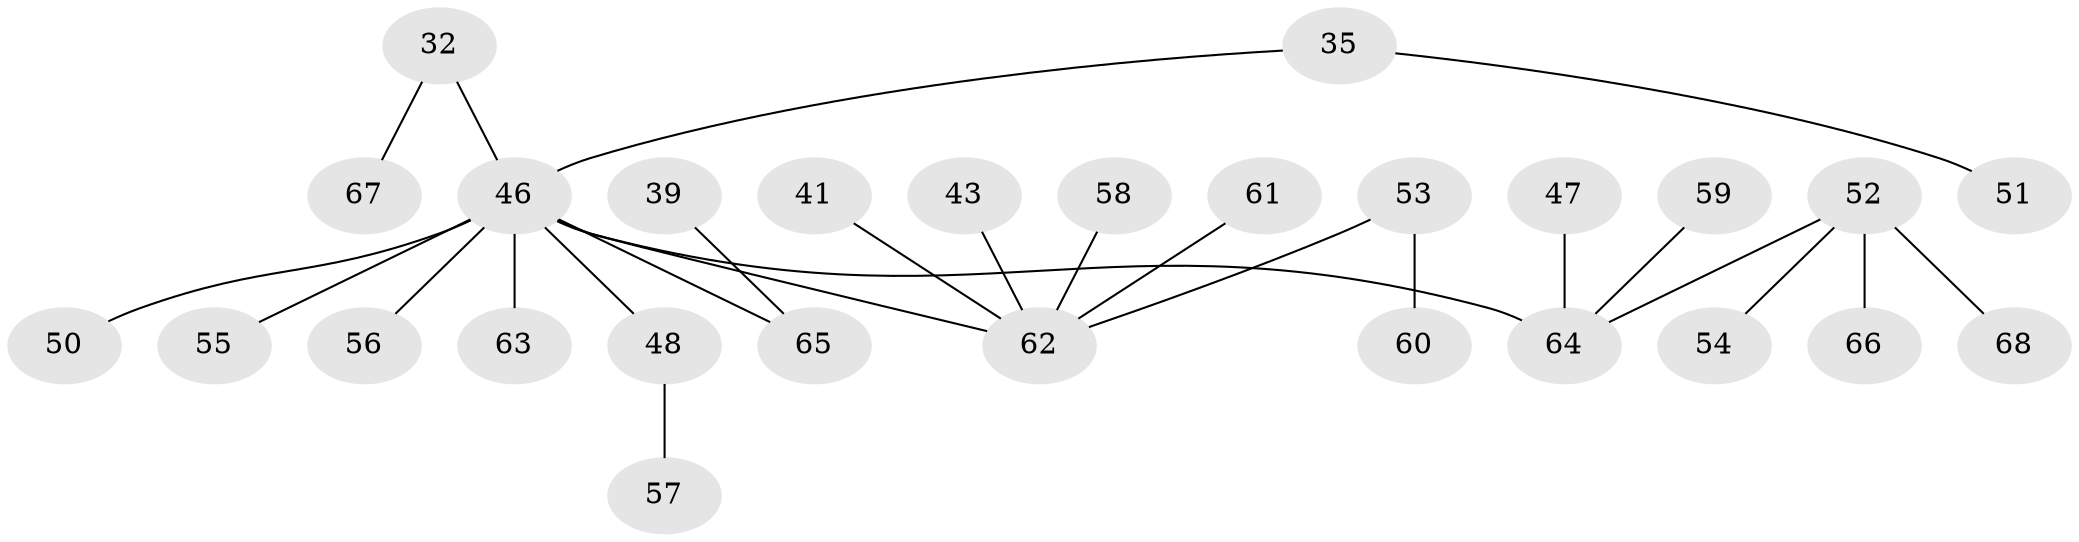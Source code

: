 // original degree distribution, {3: 0.1323529411764706, 7: 0.029411764705882353, 1: 0.5, 2: 0.25, 5: 0.014705882352941176, 4: 0.07352941176470588}
// Generated by graph-tools (version 1.1) at 2025/56/03/04/25 21:56:53]
// undirected, 27 vertices, 26 edges
graph export_dot {
graph [start="1"]
  node [color=gray90,style=filled];
  32;
  35;
  39;
  41;
  43 [super="+20"];
  46 [super="+2+3+6+9+25+16+19+34+38+28"];
  47;
  48 [super="+8+11+21+24+26+40"];
  50;
  51;
  52 [super="+45+44+37+49"];
  53;
  54;
  55;
  56;
  57;
  58;
  59;
  60;
  61;
  62 [super="+10+42+12+22+29+33"];
  63;
  64 [super="+36+31+30"];
  65 [super="+27"];
  66;
  67;
  68;
  32 -- 67;
  32 -- 46;
  35 -- 51;
  35 -- 46;
  39 -- 65;
  41 -- 62;
  43 -- 62;
  46 -- 55;
  46 -- 63;
  46 -- 48;
  46 -- 50;
  46 -- 62;
  46 -- 65;
  46 -- 64;
  46 -- 56;
  47 -- 64;
  48 -- 57;
  52 -- 54;
  52 -- 66;
  52 -- 64;
  52 -- 68;
  53 -- 60;
  53 -- 62;
  58 -- 62;
  59 -- 64;
  61 -- 62;
}
